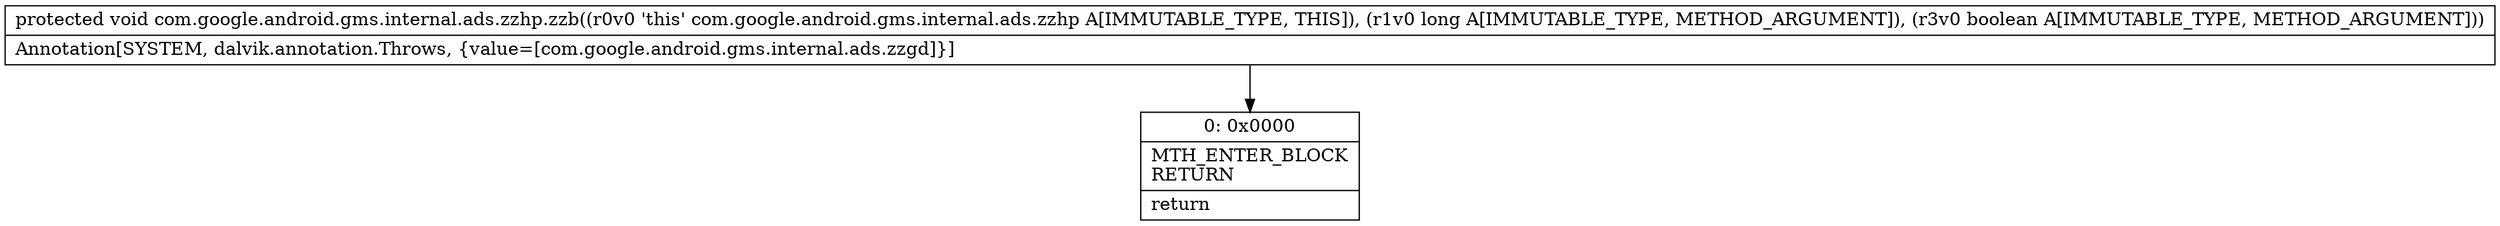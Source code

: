 digraph "CFG forcom.google.android.gms.internal.ads.zzhp.zzb(JZ)V" {
Node_0 [shape=record,label="{0\:\ 0x0000|MTH_ENTER_BLOCK\lRETURN\l|return\l}"];
MethodNode[shape=record,label="{protected void com.google.android.gms.internal.ads.zzhp.zzb((r0v0 'this' com.google.android.gms.internal.ads.zzhp A[IMMUTABLE_TYPE, THIS]), (r1v0 long A[IMMUTABLE_TYPE, METHOD_ARGUMENT]), (r3v0 boolean A[IMMUTABLE_TYPE, METHOD_ARGUMENT]))  | Annotation[SYSTEM, dalvik.annotation.Throws, \{value=[com.google.android.gms.internal.ads.zzgd]\}]\l}"];
MethodNode -> Node_0;
}

